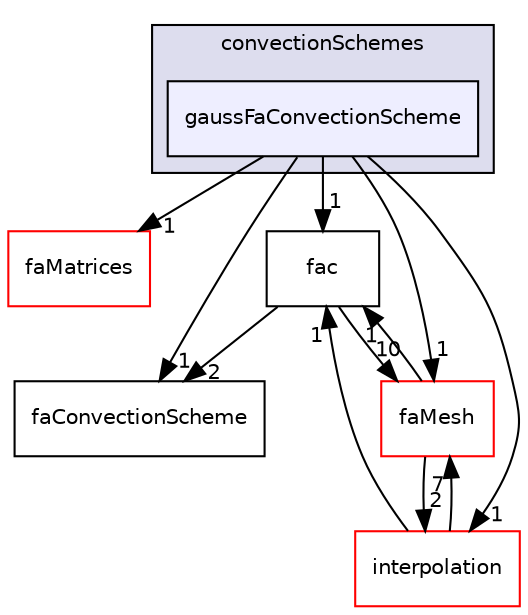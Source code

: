digraph "src/finiteArea/finiteArea/convectionSchemes/gaussFaConvectionScheme" {
  bgcolor=transparent;
  compound=true
  node [ fontsize="10", fontname="Helvetica"];
  edge [ labelfontsize="10", labelfontname="Helvetica"];
  subgraph clusterdir_0701608faa91158a92c77db31ba389a5 {
    graph [ bgcolor="#ddddee", pencolor="black", label="convectionSchemes" fontname="Helvetica", fontsize="10", URL="dir_0701608faa91158a92c77db31ba389a5.html"]
  dir_d6fbb828cd512b6bade9ec586702c902 [shape=box, label="gaussFaConvectionScheme", style="filled", fillcolor="#eeeeff", pencolor="black", URL="dir_d6fbb828cd512b6bade9ec586702c902.html"];
  }
  dir_11fa0d52a0a43d2db65b942bd42d04b1 [shape=box label="faMatrices" color="red" URL="dir_11fa0d52a0a43d2db65b942bd42d04b1.html"];
  dir_15aafd37ee87fbe9911ba23e923cc2c7 [shape=box label="fac" URL="dir_15aafd37ee87fbe9911ba23e923cc2c7.html"];
  dir_f28cd50a4aa6d7ad3b7b3caaee5839e8 [shape=box label="faConvectionScheme" URL="dir_f28cd50a4aa6d7ad3b7b3caaee5839e8.html"];
  dir_f14612db68a06d13a87d37d60dc895d5 [shape=box label="faMesh" color="red" URL="dir_f14612db68a06d13a87d37d60dc895d5.html"];
  dir_880b478b7287aa29b2969cd4b71f61be [shape=box label="interpolation" color="red" URL="dir_880b478b7287aa29b2969cd4b71f61be.html"];
  dir_d6fbb828cd512b6bade9ec586702c902->dir_11fa0d52a0a43d2db65b942bd42d04b1 [headlabel="1", labeldistance=1.5 headhref="dir_000775_000716.html"];
  dir_d6fbb828cd512b6bade9ec586702c902->dir_15aafd37ee87fbe9911ba23e923cc2c7 [headlabel="1", labeldistance=1.5 headhref="dir_000775_000789.html"];
  dir_d6fbb828cd512b6bade9ec586702c902->dir_f28cd50a4aa6d7ad3b7b3caaee5839e8 [headlabel="1", labeldistance=1.5 headhref="dir_000775_000774.html"];
  dir_d6fbb828cd512b6bade9ec586702c902->dir_f14612db68a06d13a87d37d60dc895d5 [headlabel="1", labeldistance=1.5 headhref="dir_000775_000719.html"];
  dir_d6fbb828cd512b6bade9ec586702c902->dir_880b478b7287aa29b2969cd4b71f61be [headlabel="1", labeldistance=1.5 headhref="dir_000775_000808.html"];
  dir_15aafd37ee87fbe9911ba23e923cc2c7->dir_f28cd50a4aa6d7ad3b7b3caaee5839e8 [headlabel="2", labeldistance=1.5 headhref="dir_000789_000774.html"];
  dir_15aafd37ee87fbe9911ba23e923cc2c7->dir_f14612db68a06d13a87d37d60dc895d5 [headlabel="10", labeldistance=1.5 headhref="dir_000789_000719.html"];
  dir_f14612db68a06d13a87d37d60dc895d5->dir_15aafd37ee87fbe9911ba23e923cc2c7 [headlabel="1", labeldistance=1.5 headhref="dir_000719_000789.html"];
  dir_f14612db68a06d13a87d37d60dc895d5->dir_880b478b7287aa29b2969cd4b71f61be [headlabel="2", labeldistance=1.5 headhref="dir_000719_000808.html"];
  dir_880b478b7287aa29b2969cd4b71f61be->dir_15aafd37ee87fbe9911ba23e923cc2c7 [headlabel="1", labeldistance=1.5 headhref="dir_000808_000789.html"];
  dir_880b478b7287aa29b2969cd4b71f61be->dir_f14612db68a06d13a87d37d60dc895d5 [headlabel="7", labeldistance=1.5 headhref="dir_000808_000719.html"];
}
